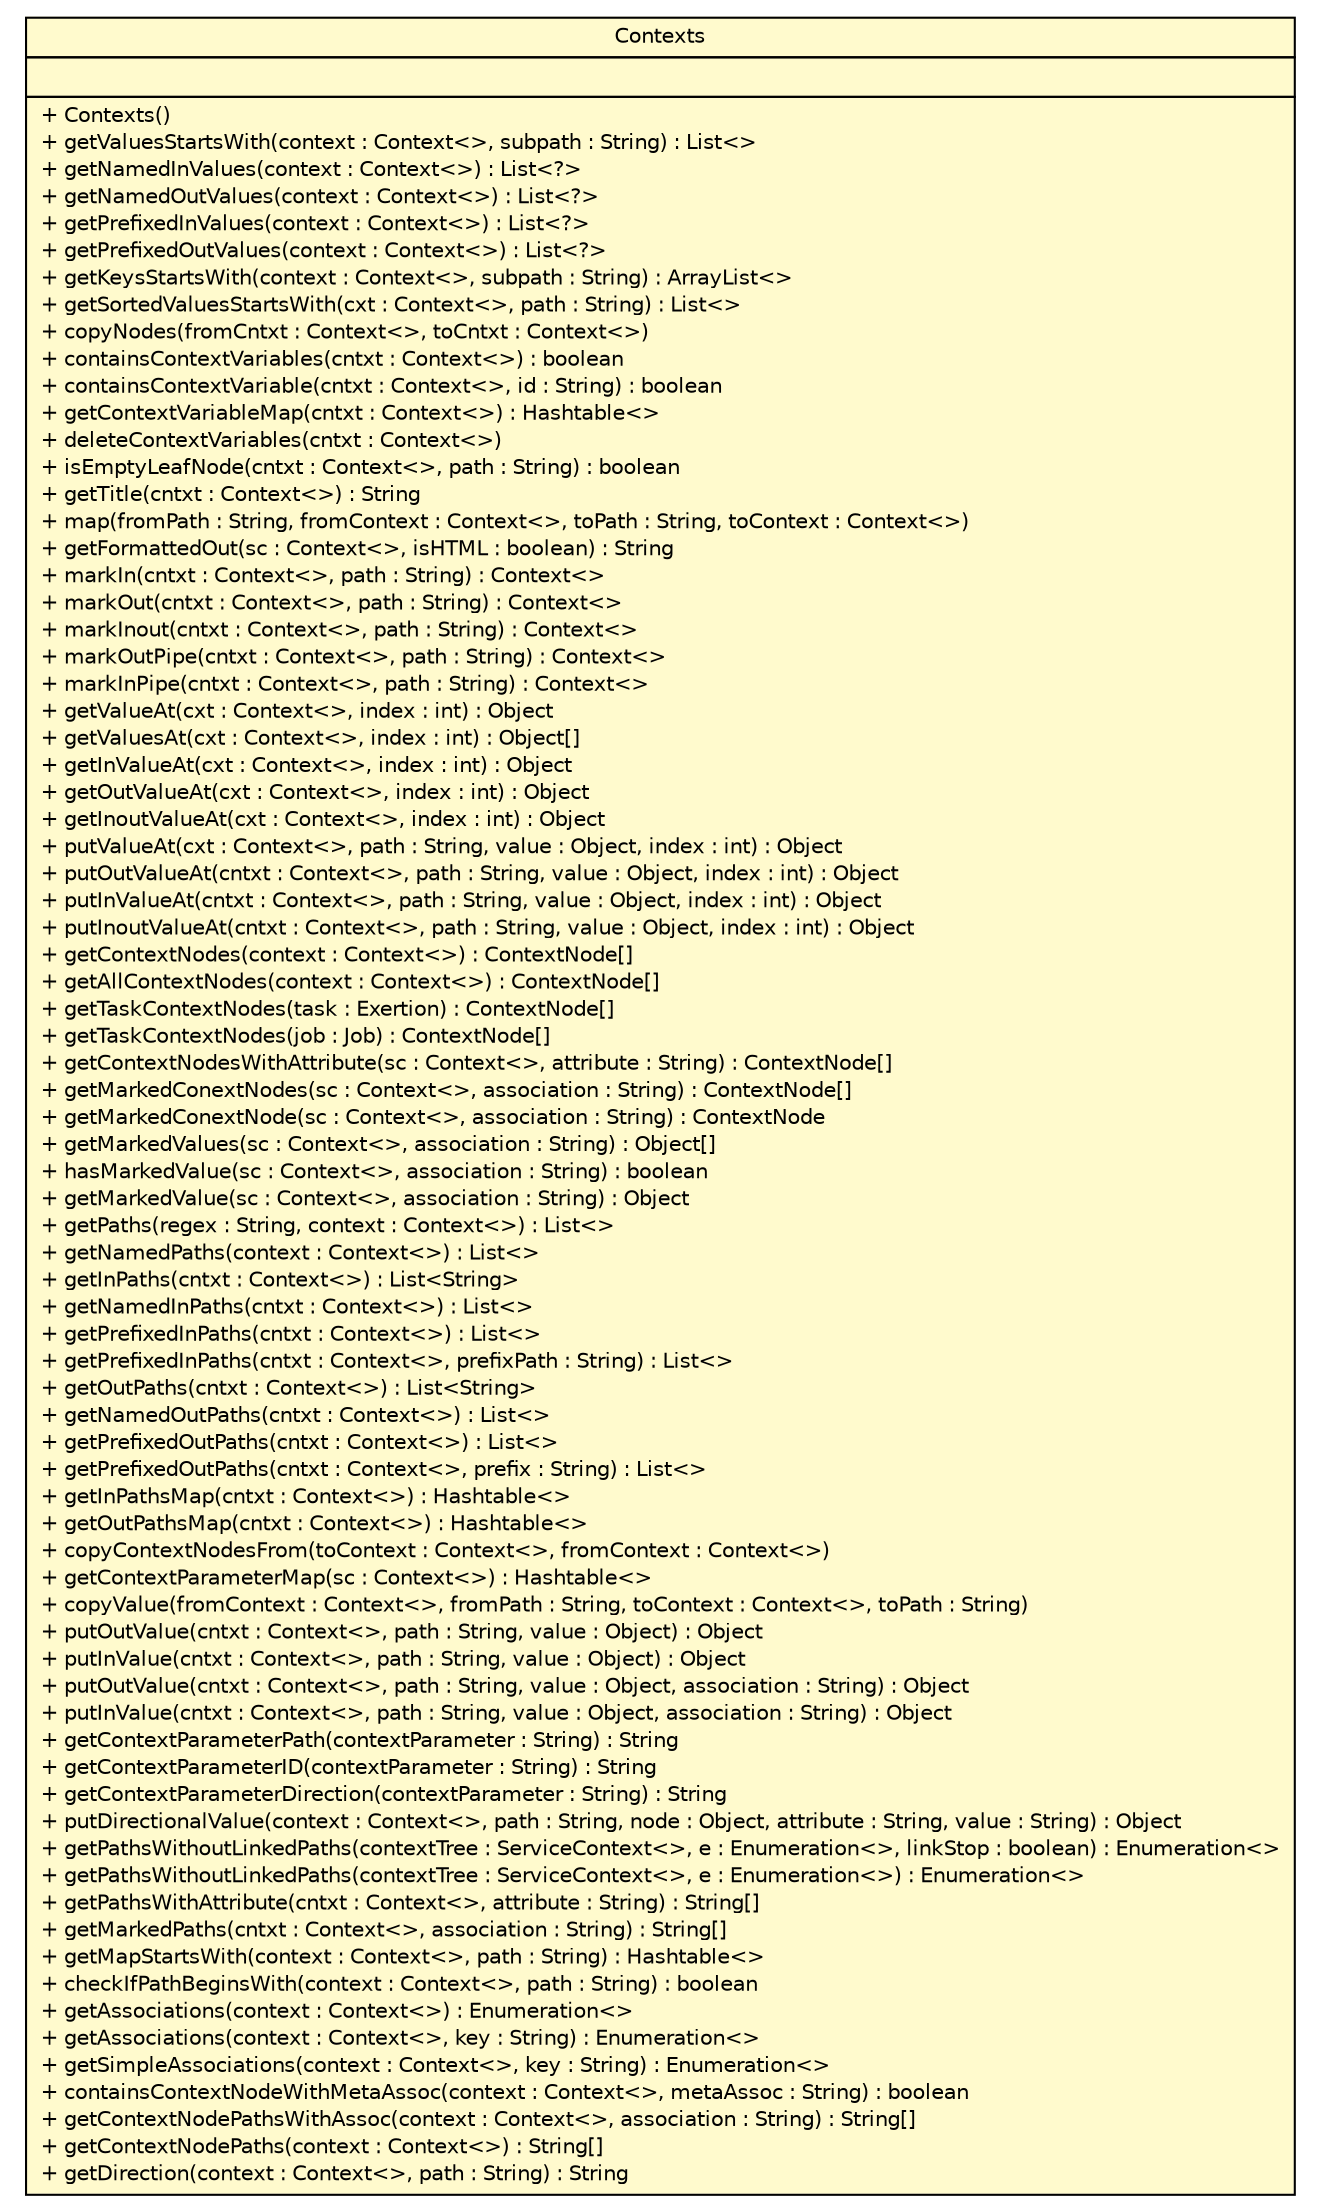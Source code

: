 #!/usr/local/bin/dot
#
# Class diagram 
# Generated by UMLGraph version R5_6 (http://www.umlgraph.org/)
#

digraph G {
	edge [fontname="Helvetica",fontsize=10,labelfontname="Helvetica",labelfontsize=10];
	node [fontname="Helvetica",fontsize=10,shape=plaintext];
	nodesep=0.25;
	ranksep=0.5;
	// sorcer.core.context.Contexts
	c155144 [label=<<table title="sorcer.core.context.Contexts" border="0" cellborder="1" cellspacing="0" cellpadding="2" port="p" bgcolor="lemonChiffon" href="./Contexts.html">
		<tr><td><table border="0" cellspacing="0" cellpadding="1">
<tr><td align="center" balign="center"> Contexts </td></tr>
		</table></td></tr>
		<tr><td><table border="0" cellspacing="0" cellpadding="1">
<tr><td align="left" balign="left">  </td></tr>
		</table></td></tr>
		<tr><td><table border="0" cellspacing="0" cellpadding="1">
<tr><td align="left" balign="left"> + Contexts() </td></tr>
<tr><td align="left" balign="left"> + getValuesStartsWith(context : Context&lt;&gt;, subpath : String) : List&lt;&gt; </td></tr>
<tr><td align="left" balign="left"> + getNamedInValues(context : Context&lt;&gt;) : List&lt;?&gt; </td></tr>
<tr><td align="left" balign="left"> + getNamedOutValues(context : Context&lt;&gt;) : List&lt;?&gt; </td></tr>
<tr><td align="left" balign="left"> + getPrefixedInValues(context : Context&lt;&gt;) : List&lt;?&gt; </td></tr>
<tr><td align="left" balign="left"> + getPrefixedOutValues(context : Context&lt;&gt;) : List&lt;?&gt; </td></tr>
<tr><td align="left" balign="left"> + getKeysStartsWith(context : Context&lt;&gt;, subpath : String) : ArrayList&lt;&gt; </td></tr>
<tr><td align="left" balign="left"> + getSortedValuesStartsWith(cxt : Context&lt;&gt;, path : String) : List&lt;&gt; </td></tr>
<tr><td align="left" balign="left"> + copyNodes(fromCntxt : Context&lt;&gt;, toCntxt : Context&lt;&gt;) </td></tr>
<tr><td align="left" balign="left"> + containsContextVariables(cntxt : Context&lt;&gt;) : boolean </td></tr>
<tr><td align="left" balign="left"> + containsContextVariable(cntxt : Context&lt;&gt;, id : String) : boolean </td></tr>
<tr><td align="left" balign="left"> + getContextVariableMap(cntxt : Context&lt;&gt;) : Hashtable&lt;&gt; </td></tr>
<tr><td align="left" balign="left"> + deleteContextVariables(cntxt : Context&lt;&gt;) </td></tr>
<tr><td align="left" balign="left"> + isEmptyLeafNode(cntxt : Context&lt;&gt;, path : String) : boolean </td></tr>
<tr><td align="left" balign="left"> + getTitle(cntxt : Context&lt;&gt;) : String </td></tr>
<tr><td align="left" balign="left"> + map(fromPath : String, fromContext : Context&lt;&gt;, toPath : String, toContext : Context&lt;&gt;) </td></tr>
<tr><td align="left" balign="left"> + getFormattedOut(sc : Context&lt;&gt;, isHTML : boolean) : String </td></tr>
<tr><td align="left" balign="left"> + markIn(cntxt : Context&lt;&gt;, path : String) : Context&lt;&gt; </td></tr>
<tr><td align="left" balign="left"> + markOut(cntxt : Context&lt;&gt;, path : String) : Context&lt;&gt; </td></tr>
<tr><td align="left" balign="left"> + markInout(cntxt : Context&lt;&gt;, path : String) : Context&lt;&gt; </td></tr>
<tr><td align="left" balign="left"> + markOutPipe(cntxt : Context&lt;&gt;, path : String) : Context&lt;&gt; </td></tr>
<tr><td align="left" balign="left"> + markInPipe(cntxt : Context&lt;&gt;, path : String) : Context&lt;&gt; </td></tr>
<tr><td align="left" balign="left"> + getValueAt(cxt : Context&lt;&gt;, index : int) : Object </td></tr>
<tr><td align="left" balign="left"> + getValuesAt(cxt : Context&lt;&gt;, index : int) : Object[] </td></tr>
<tr><td align="left" balign="left"> + getInValueAt(cxt : Context&lt;&gt;, index : int) : Object </td></tr>
<tr><td align="left" balign="left"> + getOutValueAt(cxt : Context&lt;&gt;, index : int) : Object </td></tr>
<tr><td align="left" balign="left"> + getInoutValueAt(cxt : Context&lt;&gt;, index : int) : Object </td></tr>
<tr><td align="left" balign="left"> + putValueAt(cxt : Context&lt;&gt;, path : String, value : Object, index : int) : Object </td></tr>
<tr><td align="left" balign="left"> + putOutValueAt(cntxt : Context&lt;&gt;, path : String, value : Object, index : int) : Object </td></tr>
<tr><td align="left" balign="left"> + putInValueAt(cntxt : Context&lt;&gt;, path : String, value : Object, index : int) : Object </td></tr>
<tr><td align="left" balign="left"> + putInoutValueAt(cntxt : Context&lt;&gt;, path : String, value : Object, index : int) : Object </td></tr>
<tr><td align="left" balign="left"> + getContextNodes(context : Context&lt;&gt;) : ContextNode[] </td></tr>
<tr><td align="left" balign="left"> + getAllContextNodes(context : Context&lt;&gt;) : ContextNode[] </td></tr>
<tr><td align="left" balign="left"> + getTaskContextNodes(task : Exertion) : ContextNode[] </td></tr>
<tr><td align="left" balign="left"> + getTaskContextNodes(job : Job) : ContextNode[] </td></tr>
<tr><td align="left" balign="left"> + getContextNodesWithAttribute(sc : Context&lt;&gt;, attribute : String) : ContextNode[] </td></tr>
<tr><td align="left" balign="left"> + getMarkedConextNodes(sc : Context&lt;&gt;, association : String) : ContextNode[] </td></tr>
<tr><td align="left" balign="left"> + getMarkedConextNode(sc : Context&lt;&gt;, association : String) : ContextNode </td></tr>
<tr><td align="left" balign="left"> + getMarkedValues(sc : Context&lt;&gt;, association : String) : Object[] </td></tr>
<tr><td align="left" balign="left"> + hasMarkedValue(sc : Context&lt;&gt;, association : String) : boolean </td></tr>
<tr><td align="left" balign="left"> + getMarkedValue(sc : Context&lt;&gt;, association : String) : Object </td></tr>
<tr><td align="left" balign="left"> + getPaths(regex : String, context : Context&lt;&gt;) : List&lt;&gt; </td></tr>
<tr><td align="left" balign="left"> + getNamedPaths(context : Context&lt;&gt;) : List&lt;&gt; </td></tr>
<tr><td align="left" balign="left"> + getInPaths(cntxt : Context&lt;&gt;) : List&lt;String&gt; </td></tr>
<tr><td align="left" balign="left"> + getNamedInPaths(cntxt : Context&lt;&gt;) : List&lt;&gt; </td></tr>
<tr><td align="left" balign="left"> + getPrefixedInPaths(cntxt : Context&lt;&gt;) : List&lt;&gt; </td></tr>
<tr><td align="left" balign="left"> + getPrefixedInPaths(cntxt : Context&lt;&gt;, prefixPath : String) : List&lt;&gt; </td></tr>
<tr><td align="left" balign="left"> + getOutPaths(cntxt : Context&lt;&gt;) : List&lt;String&gt; </td></tr>
<tr><td align="left" balign="left"> + getNamedOutPaths(cntxt : Context&lt;&gt;) : List&lt;&gt; </td></tr>
<tr><td align="left" balign="left"> + getPrefixedOutPaths(cntxt : Context&lt;&gt;) : List&lt;&gt; </td></tr>
<tr><td align="left" balign="left"> + getPrefixedOutPaths(cntxt : Context&lt;&gt;, prefix : String) : List&lt;&gt; </td></tr>
<tr><td align="left" balign="left"> + getInPathsMap(cntxt : Context&lt;&gt;) : Hashtable&lt;&gt; </td></tr>
<tr><td align="left" balign="left"> + getOutPathsMap(cntxt : Context&lt;&gt;) : Hashtable&lt;&gt; </td></tr>
<tr><td align="left" balign="left"> + copyContextNodesFrom(toContext : Context&lt;&gt;, fromContext : Context&lt;&gt;) </td></tr>
<tr><td align="left" balign="left"> + getContextParameterMap(sc : Context&lt;&gt;) : Hashtable&lt;&gt; </td></tr>
<tr><td align="left" balign="left"> + copyValue(fromContext : Context&lt;&gt;, fromPath : String, toContext : Context&lt;&gt;, toPath : String) </td></tr>
<tr><td align="left" balign="left"> + putOutValue(cntxt : Context&lt;&gt;, path : String, value : Object) : Object </td></tr>
<tr><td align="left" balign="left"> + putInValue(cntxt : Context&lt;&gt;, path : String, value : Object) : Object </td></tr>
<tr><td align="left" balign="left"> + putOutValue(cntxt : Context&lt;&gt;, path : String, value : Object, association : String) : Object </td></tr>
<tr><td align="left" balign="left"> + putInValue(cntxt : Context&lt;&gt;, path : String, value : Object, association : String) : Object </td></tr>
<tr><td align="left" balign="left"> + getContextParameterPath(contextParameter : String) : String </td></tr>
<tr><td align="left" balign="left"> + getContextParameterID(contextParameter : String) : String </td></tr>
<tr><td align="left" balign="left"> + getContextParameterDirection(contextParameter : String) : String </td></tr>
<tr><td align="left" balign="left"> + putDirectionalValue(context : Context&lt;&gt;, path : String, node : Object, attribute : String, value : String) : Object </td></tr>
<tr><td align="left" balign="left"> + getPathsWithoutLinkedPaths(contextTree : ServiceContext&lt;&gt;, e : Enumeration&lt;&gt;, linkStop : boolean) : Enumeration&lt;&gt; </td></tr>
<tr><td align="left" balign="left"> + getPathsWithoutLinkedPaths(contextTree : ServiceContext&lt;&gt;, e : Enumeration&lt;&gt;) : Enumeration&lt;&gt; </td></tr>
<tr><td align="left" balign="left"> + getPathsWithAttribute(cntxt : Context&lt;&gt;, attribute : String) : String[] </td></tr>
<tr><td align="left" balign="left"> + getMarkedPaths(cntxt : Context&lt;&gt;, association : String) : String[] </td></tr>
<tr><td align="left" balign="left"> + getMapStartsWith(context : Context&lt;&gt;, path : String) : Hashtable&lt;&gt; </td></tr>
<tr><td align="left" balign="left"> + checkIfPathBeginsWith(context : Context&lt;&gt;, path : String) : boolean </td></tr>
<tr><td align="left" balign="left"> + getAssociations(context : Context&lt;&gt;) : Enumeration&lt;&gt; </td></tr>
<tr><td align="left" balign="left"> + getAssociations(context : Context&lt;&gt;, key : String) : Enumeration&lt;&gt; </td></tr>
<tr><td align="left" balign="left"> + getSimpleAssociations(context : Context&lt;&gt;, key : String) : Enumeration&lt;&gt; </td></tr>
<tr><td align="left" balign="left"> + containsContextNodeWithMetaAssoc(context : Context&lt;&gt;, metaAssoc : String) : boolean </td></tr>
<tr><td align="left" balign="left"> + getContextNodePathsWithAssoc(context : Context&lt;&gt;, association : String) : String[] </td></tr>
<tr><td align="left" balign="left"> + getContextNodePaths(context : Context&lt;&gt;) : String[] </td></tr>
<tr><td align="left" balign="left"> + getDirection(context : Context&lt;&gt;, path : String) : String </td></tr>
		</table></td></tr>
		</table>>, URL="./Contexts.html", fontname="Helvetica", fontcolor="black", fontsize=10.0];
}

